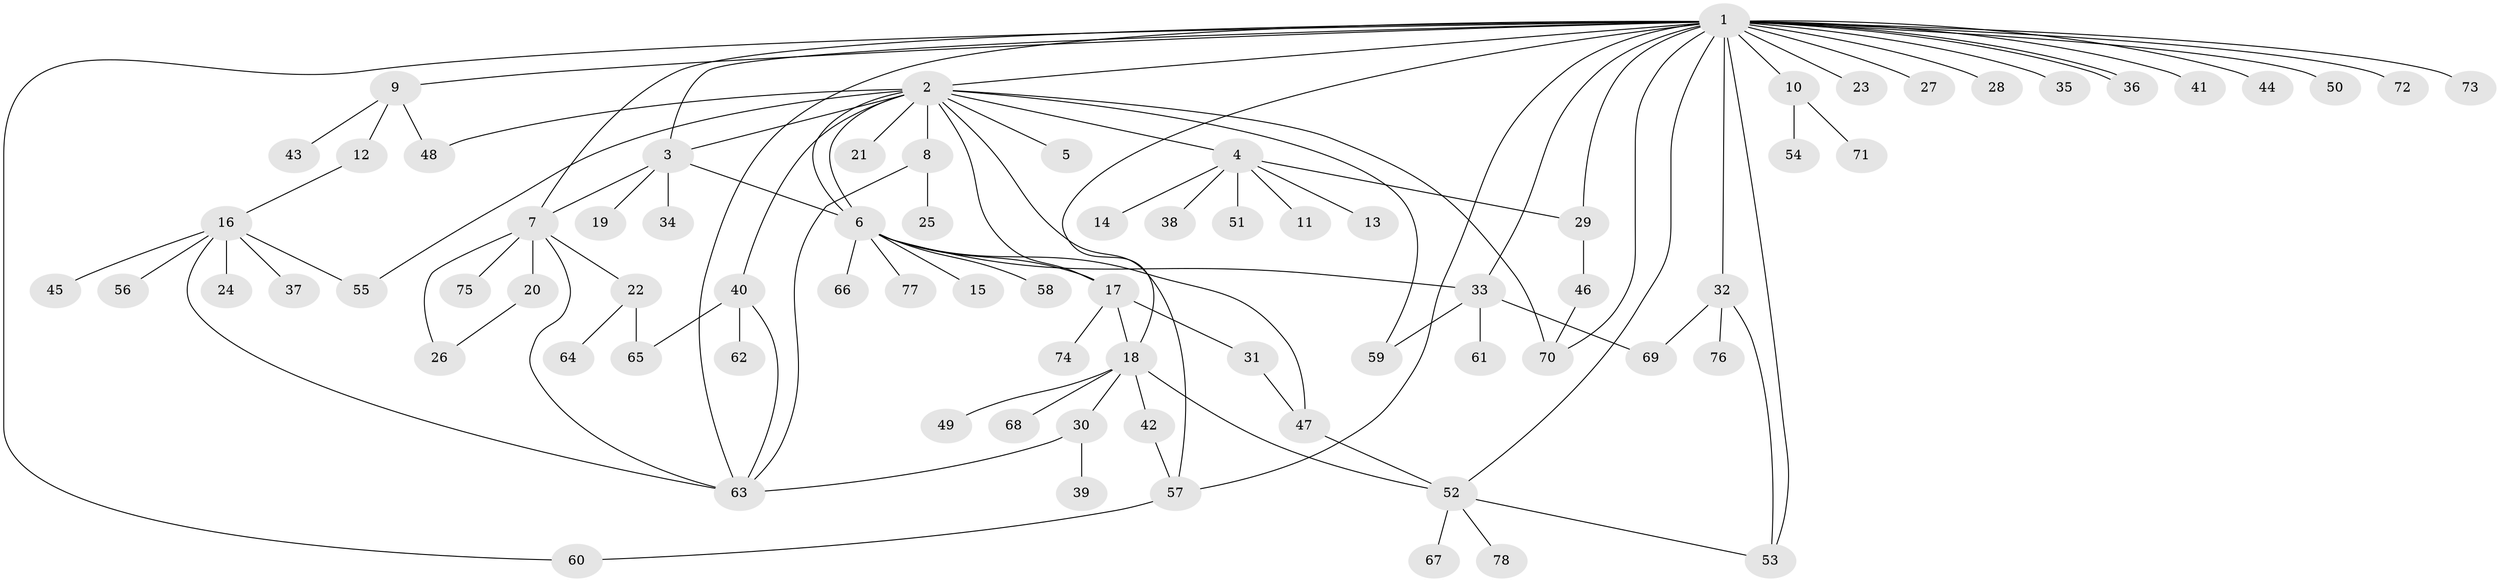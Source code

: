 // Generated by graph-tools (version 1.1) at 2025/14/03/09/25 04:14:48]
// undirected, 78 vertices, 107 edges
graph export_dot {
graph [start="1"]
  node [color=gray90,style=filled];
  1;
  2;
  3;
  4;
  5;
  6;
  7;
  8;
  9;
  10;
  11;
  12;
  13;
  14;
  15;
  16;
  17;
  18;
  19;
  20;
  21;
  22;
  23;
  24;
  25;
  26;
  27;
  28;
  29;
  30;
  31;
  32;
  33;
  34;
  35;
  36;
  37;
  38;
  39;
  40;
  41;
  42;
  43;
  44;
  45;
  46;
  47;
  48;
  49;
  50;
  51;
  52;
  53;
  54;
  55;
  56;
  57;
  58;
  59;
  60;
  61;
  62;
  63;
  64;
  65;
  66;
  67;
  68;
  69;
  70;
  71;
  72;
  73;
  74;
  75;
  76;
  77;
  78;
  1 -- 2;
  1 -- 3;
  1 -- 7;
  1 -- 9;
  1 -- 10;
  1 -- 18;
  1 -- 23;
  1 -- 27;
  1 -- 28;
  1 -- 29;
  1 -- 32;
  1 -- 33;
  1 -- 35;
  1 -- 36;
  1 -- 36;
  1 -- 41;
  1 -- 44;
  1 -- 50;
  1 -- 52;
  1 -- 53;
  1 -- 57;
  1 -- 60;
  1 -- 63;
  1 -- 70;
  1 -- 72;
  1 -- 73;
  2 -- 3;
  2 -- 4;
  2 -- 5;
  2 -- 6;
  2 -- 6;
  2 -- 8;
  2 -- 17;
  2 -- 21;
  2 -- 40;
  2 -- 48;
  2 -- 55;
  2 -- 57;
  2 -- 59;
  2 -- 70;
  3 -- 6;
  3 -- 7;
  3 -- 19;
  3 -- 34;
  4 -- 11;
  4 -- 13;
  4 -- 14;
  4 -- 29;
  4 -- 38;
  4 -- 51;
  6 -- 15;
  6 -- 17;
  6 -- 33;
  6 -- 47;
  6 -- 58;
  6 -- 66;
  6 -- 77;
  7 -- 20;
  7 -- 22;
  7 -- 26;
  7 -- 63;
  7 -- 75;
  8 -- 25;
  8 -- 63;
  9 -- 12;
  9 -- 43;
  9 -- 48;
  10 -- 54;
  10 -- 71;
  12 -- 16;
  16 -- 24;
  16 -- 37;
  16 -- 45;
  16 -- 55;
  16 -- 56;
  16 -- 63;
  17 -- 18;
  17 -- 31;
  17 -- 74;
  18 -- 30;
  18 -- 42;
  18 -- 49;
  18 -- 52;
  18 -- 68;
  20 -- 26;
  22 -- 64;
  22 -- 65;
  29 -- 46;
  30 -- 39;
  30 -- 63;
  31 -- 47;
  32 -- 53;
  32 -- 69;
  32 -- 76;
  33 -- 59;
  33 -- 61;
  33 -- 69;
  40 -- 62;
  40 -- 63;
  40 -- 65;
  42 -- 57;
  46 -- 70;
  47 -- 52;
  52 -- 53;
  52 -- 67;
  52 -- 78;
  57 -- 60;
}
